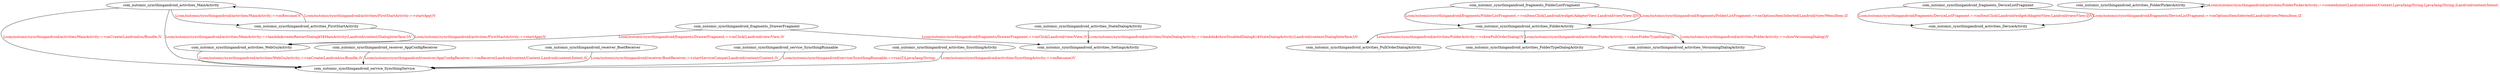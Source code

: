 digraph G {
com_nutomic_syncthingandroid_activities_WebGuiActivity -> com_nutomic_syncthingandroid_service_SyncthingService [label="Lcom/nutomic/syncthingandroid/activities/WebGuiActivity;=>onCreate(Landroid/os/Bundle;)V", fontcolor="red"];
com_nutomic_syncthingandroid_activities_MainActivity -> com_nutomic_syncthingandroid_service_SyncthingService [label="Lcom/nutomic/syncthingandroid/activities/MainActivity;=>onCreate(Landroid/os/Bundle;)V", fontcolor="red"];
com_nutomic_syncthingandroid_activities_MainActivity -> com_nutomic_syncthingandroid_activities_FirstStartActivity [label="Lcom/nutomic/syncthingandroid/activities/MainActivity;=>onResume()V", fontcolor="red"];
com_nutomic_syncthingandroid_activities_MainActivity -> com_nutomic_syncthingandroid_service_SyncthingService [label="Lcom/nutomic/syncthingandroid/activities/MainActivity;=>lambda$createRestartDialog$5$MainActivity(Landroid/content/DialogInterface;I)V", fontcolor="red"];
com_nutomic_syncthingandroid_receiver_AppConfigReceiver -> com_nutomic_syncthingandroid_service_SyncthingService [label="Lcom/nutomic/syncthingandroid/receiver/AppConfigReceiver;=>onReceive(Landroid/content/Context;Landroid/content/Intent;)V", fontcolor="red"];
com_nutomic_syncthingandroid_fragments_DrawerFragment -> com_nutomic_syncthingandroid_activities_WebGuiActivity [label="Lcom/nutomic/syncthingandroid/fragments/DrawerFragment;=>onClick(Landroid/view/View;)V", fontcolor="red"];
com_nutomic_syncthingandroid_fragments_DrawerFragment -> com_nutomic_syncthingandroid_activities_SettingsActivity [label="Lcom/nutomic/syncthingandroid/fragments/DrawerFragment;=>onClick(Landroid/view/View;)V", fontcolor="red"];
com_nutomic_syncthingandroid_fragments_FolderListFragment -> com_nutomic_syncthingandroid_activities_FolderActivity [label="Lcom/nutomic/syncthingandroid/fragments/FolderListFragment;=>onItemClick(Landroid/widget/AdapterView;Landroid/view/View;IJ)V", fontcolor="red"];
com_nutomic_syncthingandroid_fragments_FolderListFragment -> com_nutomic_syncthingandroid_activities_FolderActivity [label="Lcom/nutomic/syncthingandroid/fragments/FolderListFragment;=>onOptionsItemSelected(Landroid/view/MenuItem;)Z", fontcolor="red"];
com_nutomic_syncthingandroid_fragments_DeviceListFragment -> com_nutomic_syncthingandroid_activities_DeviceActivity [label="Lcom/nutomic/syncthingandroid/fragments/DeviceListFragment;=>onItemClick(Landroid/widget/AdapterView;Landroid/view/View;IJ)V", fontcolor="red"];
com_nutomic_syncthingandroid_fragments_DeviceListFragment -> com_nutomic_syncthingandroid_activities_DeviceActivity [label="Lcom/nutomic/syncthingandroid/fragments/DeviceListFragment;=>onOptionsItemSelected(Landroid/view/MenuItem;)Z", fontcolor="red"];
com_nutomic_syncthingandroid_activities_FirstStartActivity -> com_nutomic_syncthingandroid_activities_MainActivity [label="Lcom/nutomic/syncthingandroid/activities/FirstStartActivity;=>startApp()V", fontcolor="red"];
com_nutomic_syncthingandroid_activities_FirstStartActivity -> com_nutomic_syncthingandroid_activities_WebGuiActivity [label="Lcom/nutomic/syncthingandroid/activities/FirstStartActivity;=>startApp()V", fontcolor="red"];
com_nutomic_syncthingandroid_receiver_BootReceiver -> com_nutomic_syncthingandroid_service_SyncthingService [label="Lcom/nutomic/syncthingandroid/receiver/BootReceiver;=>startServiceCompat(Landroid/content/Context;)V", fontcolor="red"];
com_nutomic_syncthingandroid_service_SyncthingRunnable -> com_nutomic_syncthingandroid_service_SyncthingService [label="Lcom/nutomic/syncthingandroid/service/SyncthingRunnable;=>run(Z)Ljava/lang/String;", fontcolor="red"];
com_nutomic_syncthingandroid_activities_SyncthingActivity -> com_nutomic_syncthingandroid_service_SyncthingService [label="Lcom/nutomic/syncthingandroid/activities/SyncthingActivity;=>onResume()V", fontcolor="red"];
com_nutomic_syncthingandroid_activities_StateDialogActivity -> com_nutomic_syncthingandroid_activities_SettingsActivity [label="Lcom/nutomic/syncthingandroid/activities/StateDialogActivity;=>lambda$showDisabledDialog$1$StateDialogActivity(Landroid/content/DialogInterface;I)V", fontcolor="red"];
com_nutomic_syncthingandroid_activities_FolderActivity -> com_nutomic_syncthingandroid_activities_PullOrderDialogActivity [label="Lcom/nutomic/syncthingandroid/activities/FolderActivity;=>showPullOrderDialog()V", fontcolor="red"];
com_nutomic_syncthingandroid_activities_FolderActivity -> com_nutomic_syncthingandroid_activities_FolderTypeDialogActivity [label="Lcom/nutomic/syncthingandroid/activities/FolderActivity;=>showFolderTypeDialog()V", fontcolor="red"];
com_nutomic_syncthingandroid_activities_FolderActivity -> com_nutomic_syncthingandroid_activities_VersioningDialogActivity [label="Lcom/nutomic/syncthingandroid/activities/FolderActivity;=>showVersioningDialog()V", fontcolor="red"];
com_nutomic_syncthingandroid_activities_FolderPickerActivity -> com_nutomic_syncthingandroid_activities_FolderPickerActivity [label="Lcom/nutomic/syncthingandroid/activities/FolderPickerActivity;=>createIntent(Landroid/content/Context;Ljava/lang/String;Ljava/lang/String;)Landroid/content/Intent;", fontcolor="red"];
}